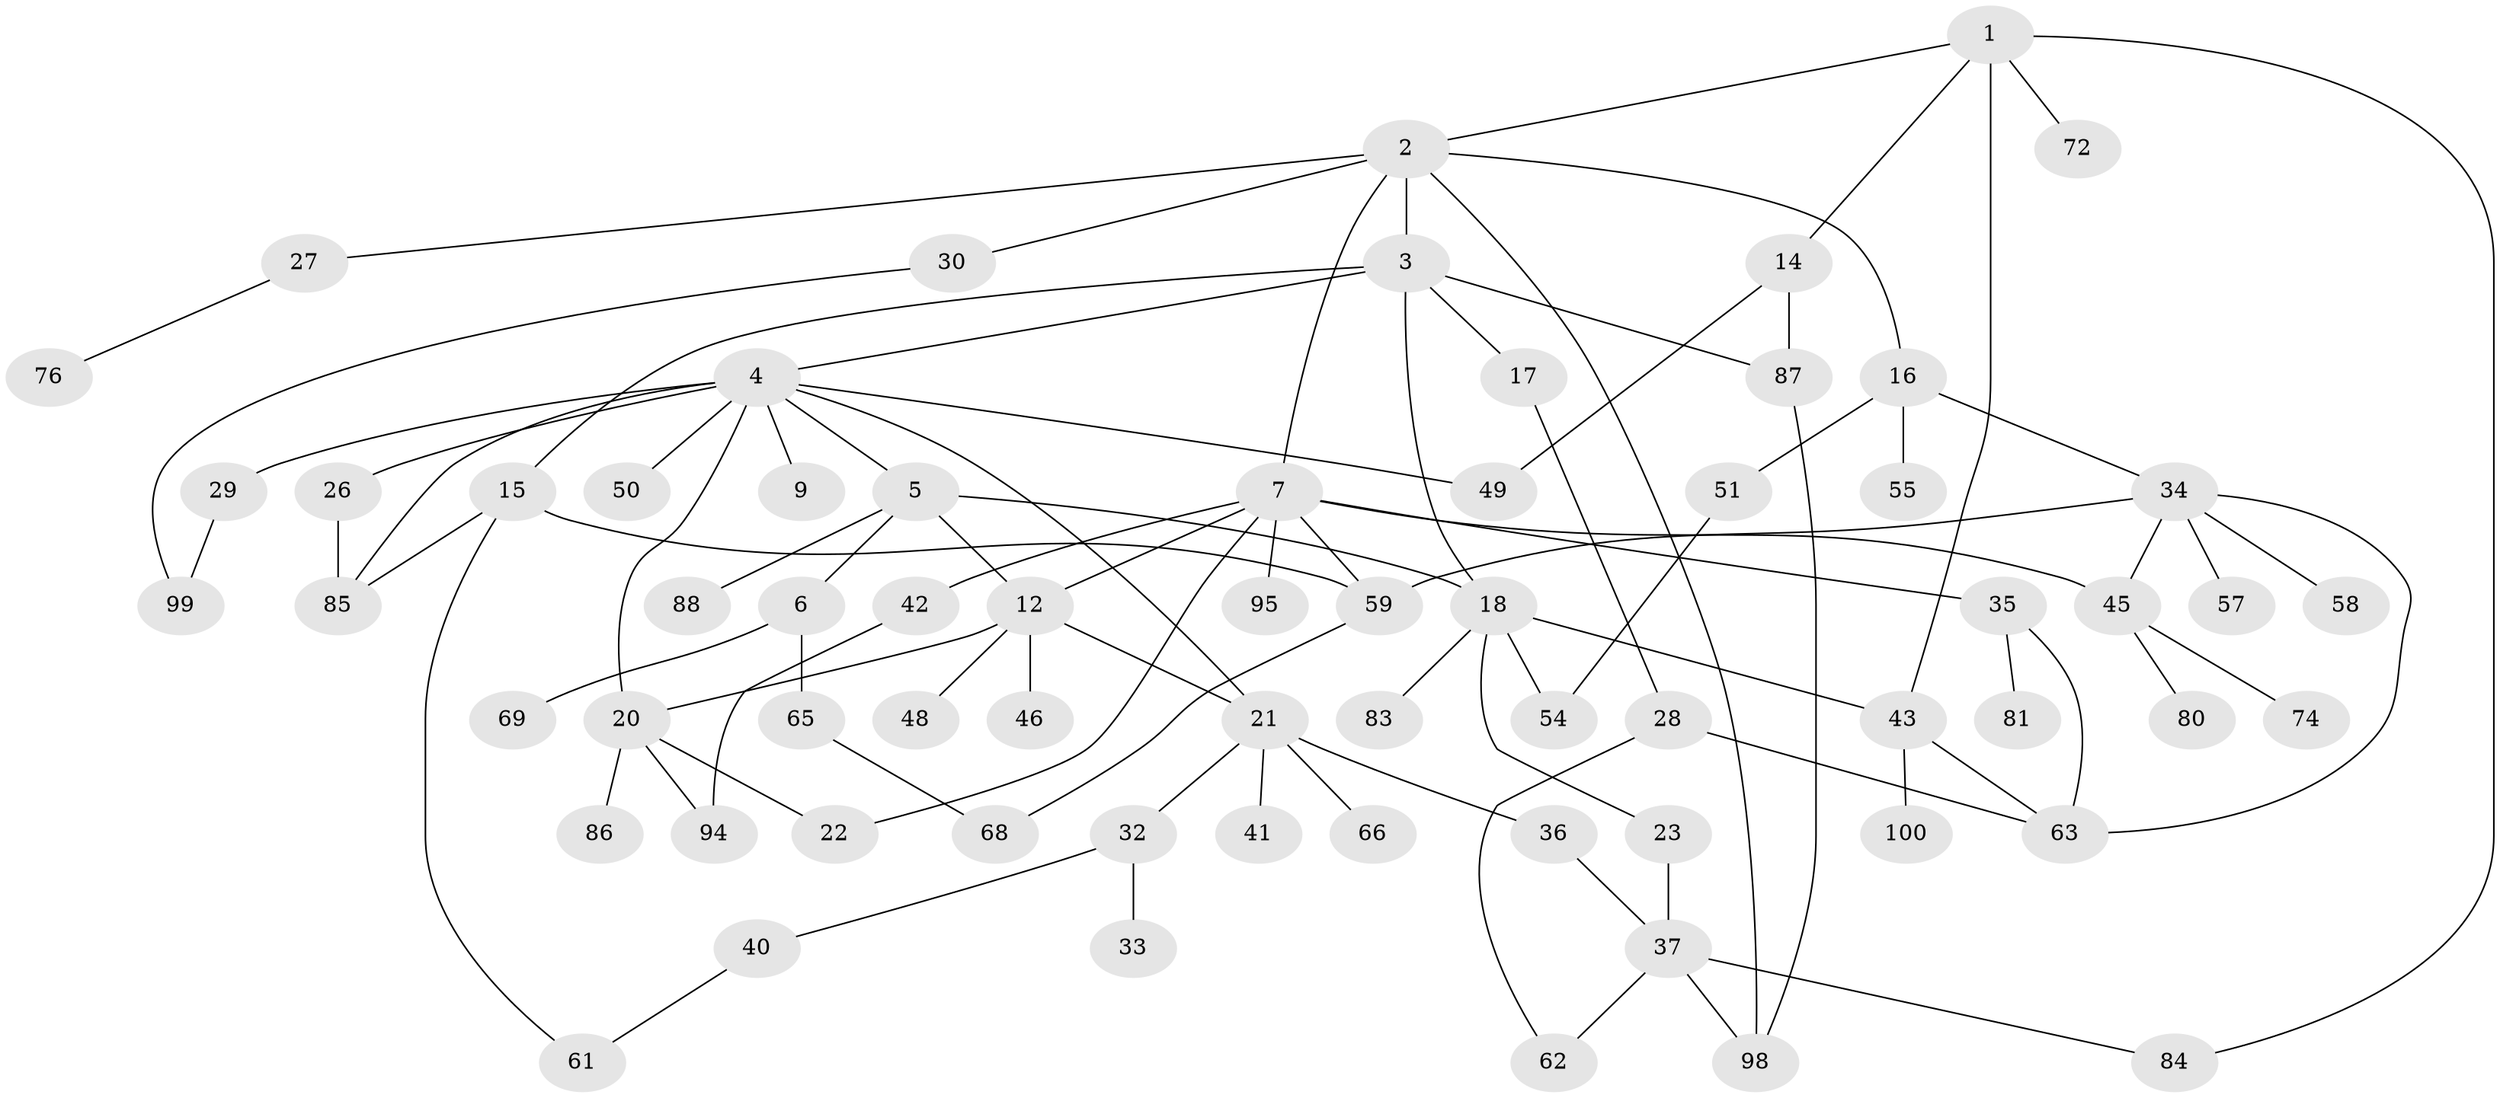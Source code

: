 // original degree distribution, {4: 0.15, 5: 0.05, 7: 0.01, 3: 0.2, 6: 0.02, 1: 0.28, 2: 0.29}
// Generated by graph-tools (version 1.1) at 2025/11/02/21/25 10:11:06]
// undirected, 67 vertices, 92 edges
graph export_dot {
graph [start="1"]
  node [color=gray90,style=filled];
  1 [super="+25"];
  2 [super="+11"];
  3 [super="+8"];
  4 [super="+10"];
  5 [super="+75"];
  6 [super="+60"];
  7 [super="+24"];
  9;
  12 [super="+13"];
  14 [super="+56"];
  15 [super="+73"];
  16 [super="+52"];
  17;
  18 [super="+19"];
  20 [super="+71"];
  21 [super="+31"];
  22;
  23;
  26;
  27;
  28 [super="+39"];
  29;
  30 [super="+38"];
  32;
  33 [super="+79"];
  34 [super="+44"];
  35;
  36;
  37 [super="+82"];
  40 [super="+77"];
  41;
  42 [super="+53"];
  43 [super="+47"];
  45;
  46;
  48;
  49 [super="+90"];
  50 [super="+78"];
  51 [super="+64"];
  54 [super="+92"];
  55;
  57;
  58 [super="+67"];
  59;
  61;
  62 [super="+89"];
  63 [super="+70"];
  65 [super="+96"];
  66;
  68 [super="+93"];
  69;
  72;
  74;
  76 [super="+91"];
  80;
  81 [super="+97"];
  83;
  84;
  85;
  86;
  87;
  88;
  94;
  95;
  98;
  99;
  100;
  1 -- 2;
  1 -- 14;
  1 -- 43;
  1 -- 72;
  1 -- 84;
  2 -- 3;
  2 -- 7;
  2 -- 16;
  2 -- 27;
  2 -- 98;
  2 -- 30;
  3 -- 4;
  3 -- 18;
  3 -- 87;
  3 -- 17;
  3 -- 15;
  4 -- 5;
  4 -- 9;
  4 -- 21;
  4 -- 29;
  4 -- 50;
  4 -- 49;
  4 -- 20;
  4 -- 85;
  4 -- 26;
  5 -- 6;
  5 -- 88;
  5 -- 12;
  5 -- 18;
  6 -- 69;
  6 -- 65;
  7 -- 12;
  7 -- 42;
  7 -- 95;
  7 -- 22;
  7 -- 35;
  7 -- 59;
  7 -- 45;
  12 -- 20;
  12 -- 48;
  12 -- 21;
  12 -- 46;
  14 -- 49;
  14 -- 87;
  15 -- 61;
  15 -- 85;
  15 -- 59;
  16 -- 34;
  16 -- 51;
  16 -- 55;
  17 -- 28;
  18 -- 23;
  18 -- 83;
  18 -- 54;
  18 -- 43;
  20 -- 22;
  20 -- 86;
  20 -- 94;
  21 -- 32;
  21 -- 41;
  21 -- 66;
  21 -- 36;
  23 -- 37;
  26 -- 85;
  27 -- 76;
  28 -- 63;
  28 -- 62;
  29 -- 99;
  30 -- 99;
  32 -- 33;
  32 -- 40;
  34 -- 57;
  34 -- 58;
  34 -- 59;
  34 -- 45;
  34 -- 63;
  35 -- 81;
  35 -- 63;
  36 -- 37;
  37 -- 62;
  37 -- 98;
  37 -- 84;
  40 -- 61;
  42 -- 94;
  43 -- 63;
  43 -- 100;
  45 -- 74;
  45 -- 80;
  51 -- 54;
  59 -- 68;
  65 -- 68;
  87 -- 98;
}
